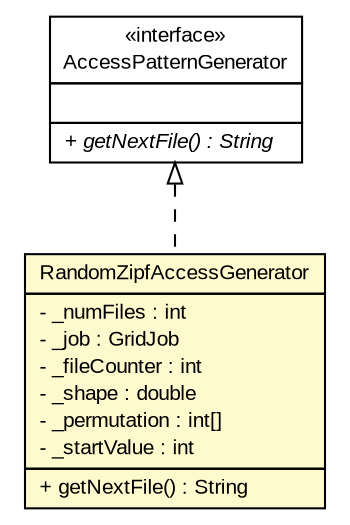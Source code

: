 #!/usr/local/bin/dot
#
# Class diagram 
# Generated by UMLGraph version R5_7_2-3-gee82a7 (http://www.umlgraph.org/)
#

digraph G {
	edge [fontname="arial",fontsize=10,labelfontname="arial",labelfontsize=10];
	node [fontname="arial",fontsize=10,shape=plaintext];
	nodesep=0.25;
	ranksep=0.5;
	// org.edg.data.replication.optorsim.RandomZipfAccessGenerator
	c8368 [label=<<table title="org.edg.data.replication.optorsim.RandomZipfAccessGenerator" border="0" cellborder="1" cellspacing="0" cellpadding="2" port="p" bgcolor="lemonChiffon" href="./RandomZipfAccessGenerator.html">
		<tr><td><table border="0" cellspacing="0" cellpadding="1">
<tr><td align="center" balign="center"> RandomZipfAccessGenerator </td></tr>
		</table></td></tr>
		<tr><td><table border="0" cellspacing="0" cellpadding="1">
<tr><td align="left" balign="left"> - _numFiles : int </td></tr>
<tr><td align="left" balign="left"> - _job : GridJob </td></tr>
<tr><td align="left" balign="left"> - _fileCounter : int </td></tr>
<tr><td align="left" balign="left"> - _shape : double </td></tr>
<tr><td align="left" balign="left"> - _permutation : int[] </td></tr>
<tr><td align="left" balign="left"> - _startValue : int </td></tr>
		</table></td></tr>
		<tr><td><table border="0" cellspacing="0" cellpadding="1">
<tr><td align="left" balign="left"> + getNextFile() : String </td></tr>
		</table></td></tr>
		</table>>, URL="./RandomZipfAccessGenerator.html", fontname="arial", fontcolor="black", fontsize=10.0];
	// org.edg.data.replication.optorsim.AccessPatternGenerator
	c8387 [label=<<table title="org.edg.data.replication.optorsim.AccessPatternGenerator" border="0" cellborder="1" cellspacing="0" cellpadding="2" port="p" href="./AccessPatternGenerator.html">
		<tr><td><table border="0" cellspacing="0" cellpadding="1">
<tr><td align="center" balign="center"> &#171;interface&#187; </td></tr>
<tr><td align="center" balign="center"> AccessPatternGenerator </td></tr>
		</table></td></tr>
		<tr><td><table border="0" cellspacing="0" cellpadding="1">
<tr><td align="left" balign="left">  </td></tr>
		</table></td></tr>
		<tr><td><table border="0" cellspacing="0" cellpadding="1">
<tr><td align="left" balign="left"><font face="arial italic" point-size="10.0"> + getNextFile() : String </font></td></tr>
		</table></td></tr>
		</table>>, URL="./AccessPatternGenerator.html", fontname="arial", fontcolor="black", fontsize=10.0];
	//org.edg.data.replication.optorsim.RandomZipfAccessGenerator implements org.edg.data.replication.optorsim.AccessPatternGenerator
	c8387:p -> c8368:p [dir=back,arrowtail=empty,style=dashed];
}


